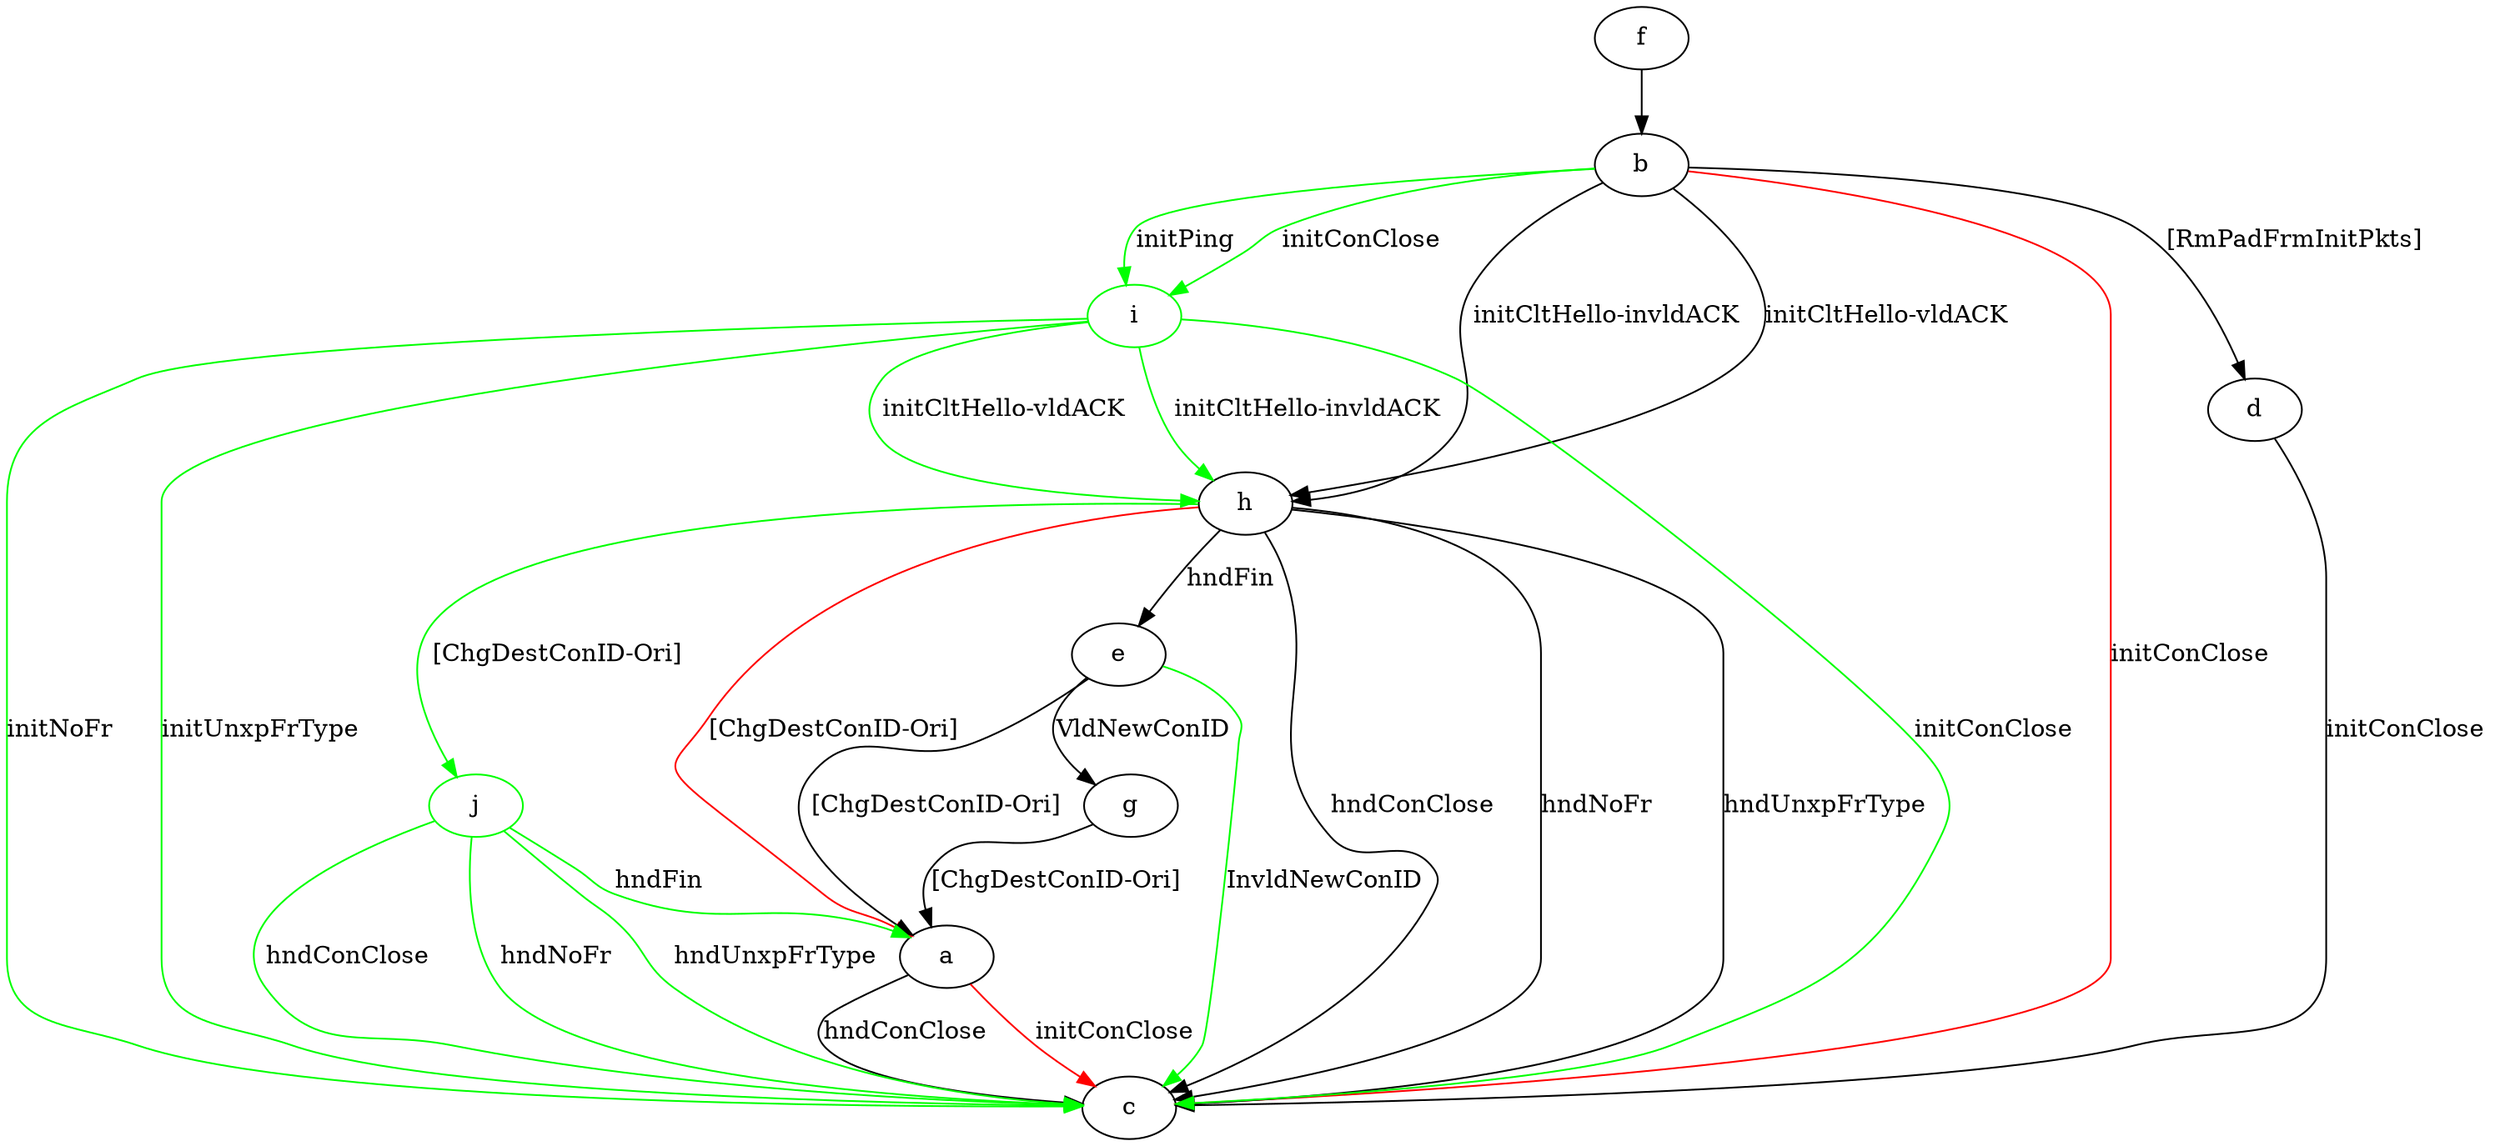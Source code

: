 digraph "" {
	a -> c	[key=0,
		label="hndConClose "];
	a -> c	[key=1,
		color=red,
		label="initConClose "];
	b -> c	[key=0,
		color=red,
		label="initConClose "];
	b -> d	[key=0,
		label="[RmPadFrmInitPkts] "];
	b -> h	[key=0,
		label="initCltHello-vldACK "];
	b -> h	[key=1,
		label="initCltHello-invldACK "];
	i	[color=green];
	b -> i	[key=0,
		color=green,
		label="initPing "];
	b -> i	[key=1,
		color=green,
		label="initConClose "];
	d -> c	[key=0,
		label="initConClose "];
	e -> a	[key=0,
		label="[ChgDestConID-Ori] "];
	e -> c	[key=0,
		color=green,
		label="InvldNewConID "];
	e -> g	[key=0,
		label="VldNewConID "];
	f -> b	[key=0];
	g -> a	[key=0,
		label="[ChgDestConID-Ori] "];
	h -> a	[key=0,
		color=red,
		label="[ChgDestConID-Ori] "];
	h -> c	[key=0,
		label="hndConClose "];
	h -> c	[key=1,
		label="hndNoFr "];
	h -> c	[key=2,
		label="hndUnxpFrType "];
	h -> e	[key=0,
		label="hndFin "];
	j	[color=green];
	h -> j	[key=0,
		color=green,
		label="[ChgDestConID-Ori] "];
	i -> c	[key=0,
		color=green,
		label="initConClose "];
	i -> c	[key=1,
		color=green,
		label="initNoFr "];
	i -> c	[key=2,
		color=green,
		label="initUnxpFrType "];
	i -> h	[key=0,
		color=green,
		label="initCltHello-vldACK "];
	i -> h	[key=1,
		color=green,
		label="initCltHello-invldACK "];
	j -> a	[key=0,
		color=green,
		label="hndFin "];
	j -> c	[key=0,
		color=green,
		label="hndConClose "];
	j -> c	[key=1,
		color=green,
		label="hndNoFr "];
	j -> c	[key=2,
		color=green,
		label="hndUnxpFrType "];
}
